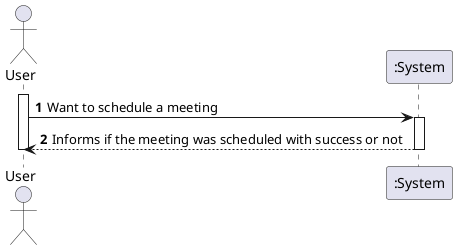 @startuml
autonumber
actor "User" as U
participant ":System" as SYS


activate U
U -> SYS : Want to schedule a meeting
activate SYS
SYS --> U : Informs if the meeting was scheduled with success or not
deactivate SYS
deactivate U

@enduml